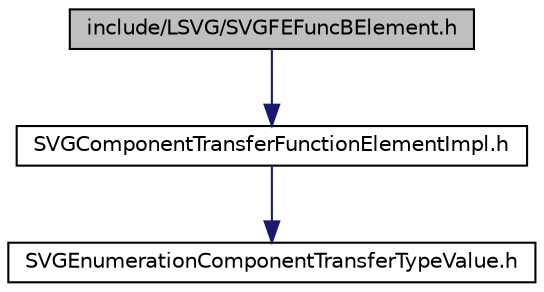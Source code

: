 digraph G
{
  edge [fontname="Helvetica",fontsize="10",labelfontname="Helvetica",labelfontsize="10"];
  node [fontname="Helvetica",fontsize="10",shape=record];
  Node1 [label="include/LSVG/SVGFEFuncBElement.h",height=0.2,width=0.4,color="black", fillcolor="grey75", style="filled" fontcolor="black"];
  Node1 -> Node2 [color="midnightblue",fontsize="10",style="solid",fontname="Helvetica"];
  Node2 [label="SVGComponentTransferFunctionElementImpl.h",height=0.2,width=0.4,color="black", fillcolor="white", style="filled",URL="$_s_v_g_component_transfer_function_element_impl_8h.html"];
  Node2 -> Node3 [color="midnightblue",fontsize="10",style="solid",fontname="Helvetica"];
  Node3 [label="SVGEnumerationComponentTransferTypeValue.h",height=0.2,width=0.4,color="black", fillcolor="white", style="filled",URL="$_s_v_g_enumeration_component_transfer_type_value_8h.html"];
}
